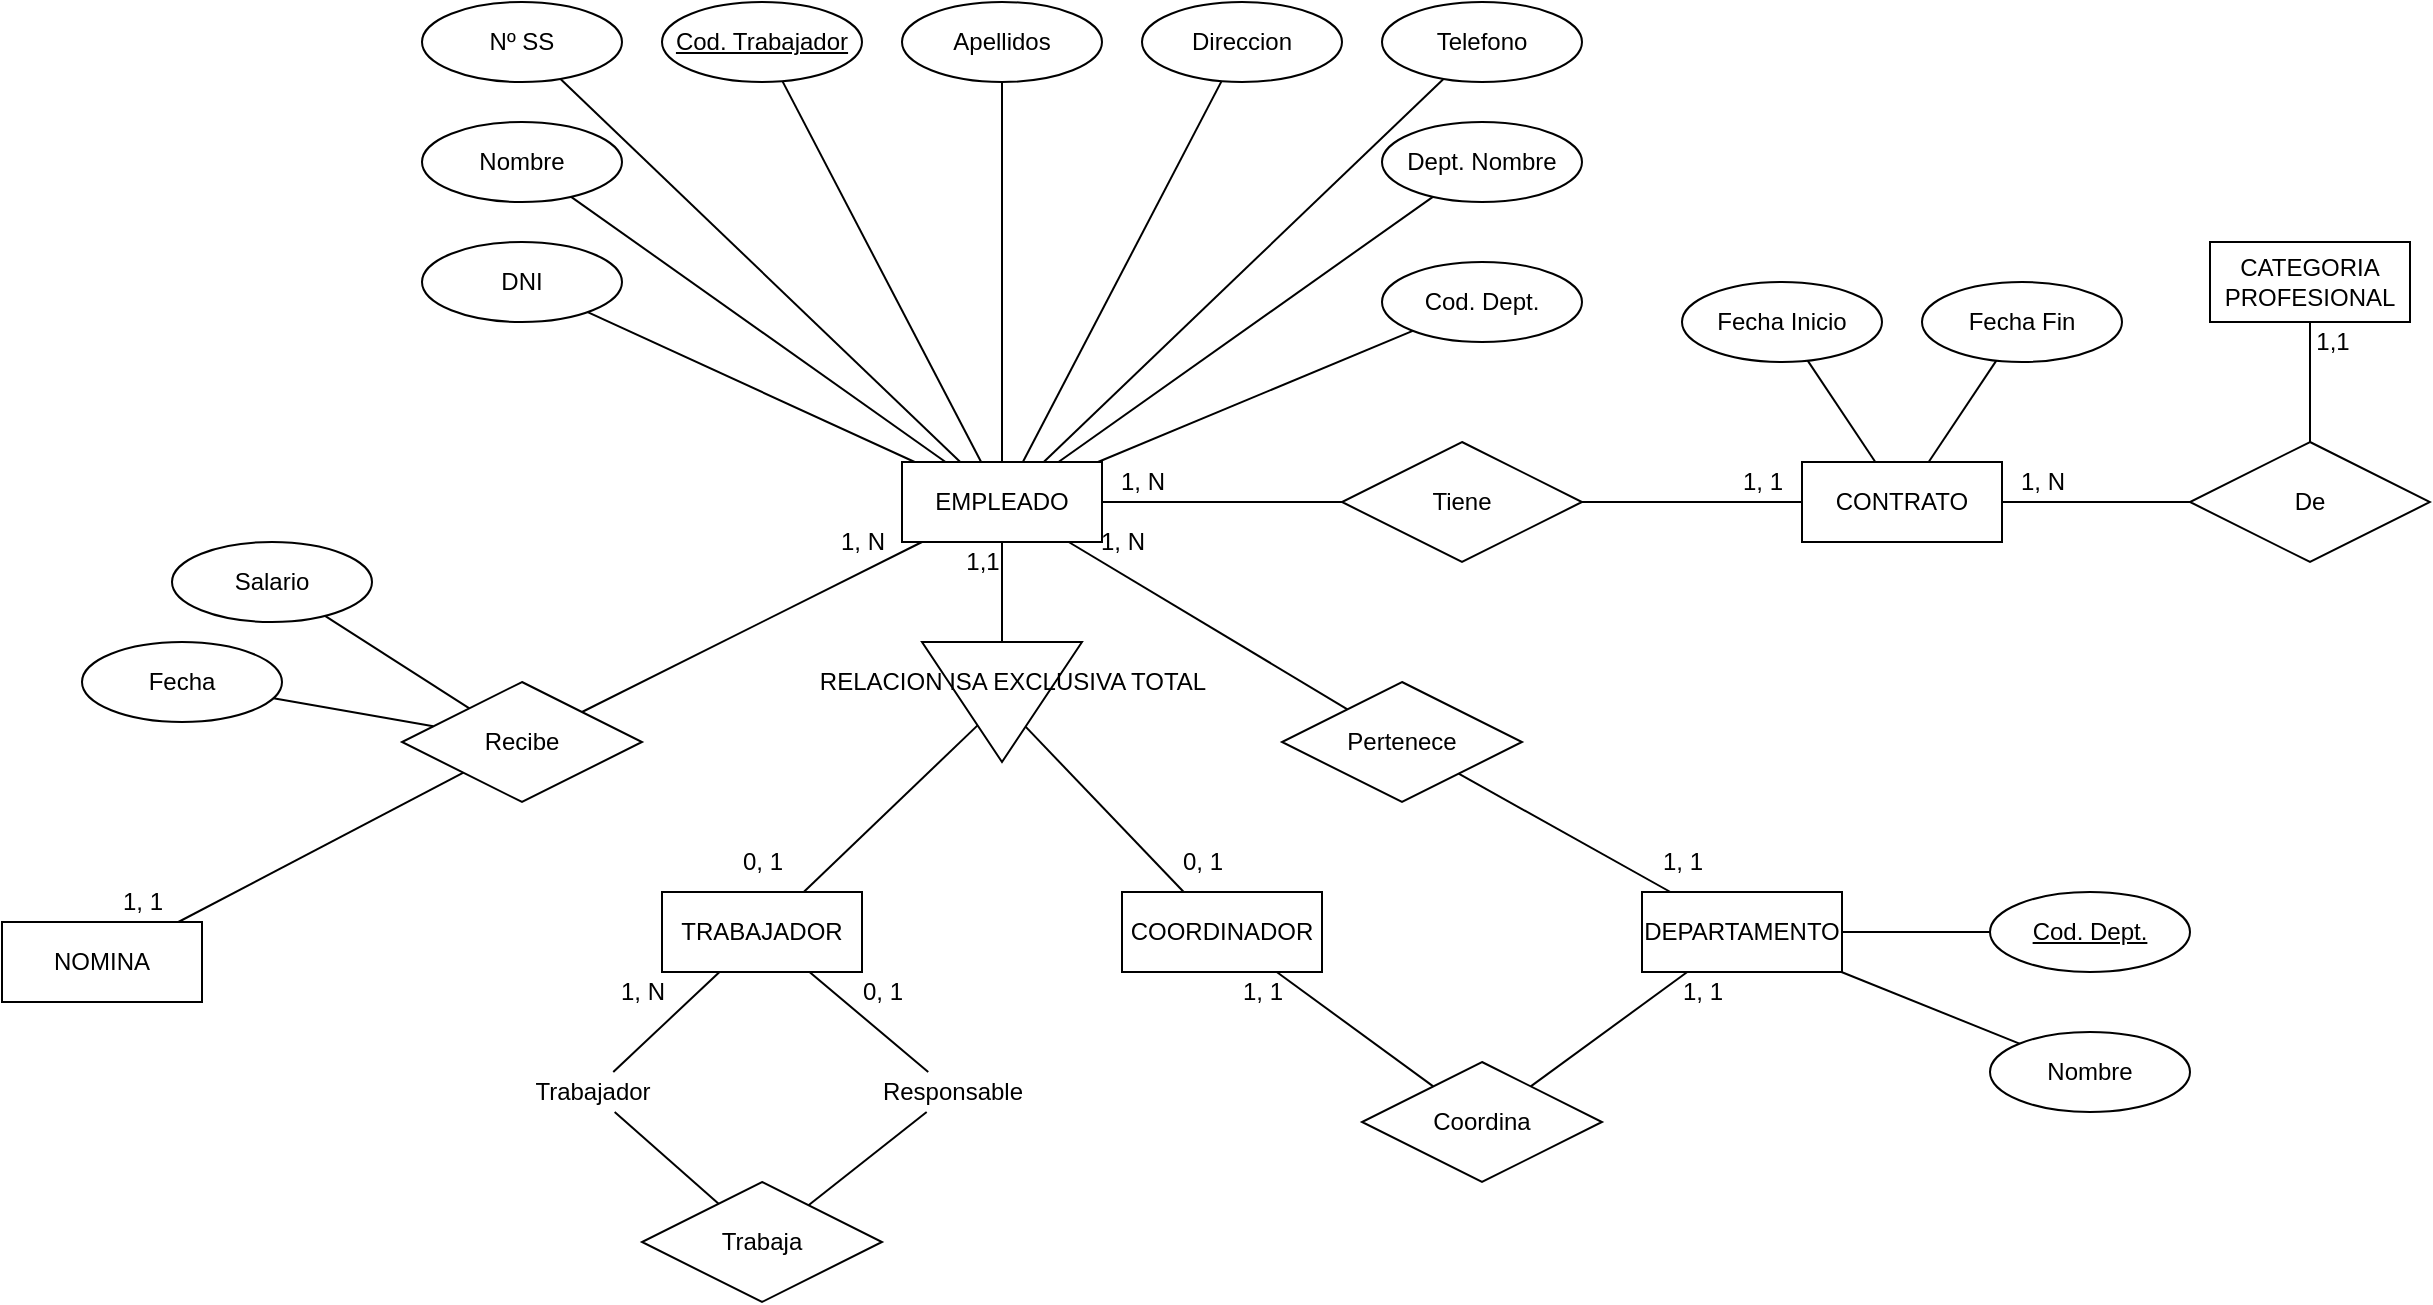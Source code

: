 <mxfile version="16.4.6" type="device"><diagram id="3Dzrzzbs6jfpS4__Z8rt" name="Page-1"><mxGraphModel dx="2249" dy="1935" grid="1" gridSize="10" guides="1" tooltips="1" connect="1" arrows="1" fold="1" page="1" pageScale="1" pageWidth="827" pageHeight="1169" math="0" shadow="0"><root><mxCell id="0"/><mxCell id="1" parent="0"/><mxCell id="g4pxa7GREwVJBrvVoGKe-35" value="EMPLEADO" style="whiteSpace=wrap;html=1;align=center;" vertex="1" parent="1"><mxGeometry x="-130" width="100" height="40" as="geometry"/></mxCell><mxCell id="g4pxa7GREwVJBrvVoGKe-36" value="Nombre" style="ellipse;whiteSpace=wrap;html=1;align=center;" vertex="1" parent="1"><mxGeometry x="-370" y="-170" width="100" height="40" as="geometry"/></mxCell><mxCell id="g4pxa7GREwVJBrvVoGKe-37" value="DNI" style="ellipse;whiteSpace=wrap;html=1;align=center;" vertex="1" parent="1"><mxGeometry x="-370" y="-110" width="100" height="40" as="geometry"/></mxCell><mxCell id="g4pxa7GREwVJBrvVoGKe-38" value="Nº SS" style="ellipse;whiteSpace=wrap;html=1;align=center;" vertex="1" parent="1"><mxGeometry x="-370" y="-230" width="100" height="40" as="geometry"/></mxCell><mxCell id="g4pxa7GREwVJBrvVoGKe-39" value="&lt;u&gt;Cod. Trabajador&lt;/u&gt;" style="ellipse;whiteSpace=wrap;html=1;align=center;" vertex="1" parent="1"><mxGeometry x="-250" y="-230" width="100" height="40" as="geometry"/></mxCell><mxCell id="g4pxa7GREwVJBrvVoGKe-40" value="Apellidos" style="ellipse;whiteSpace=wrap;html=1;align=center;" vertex="1" parent="1"><mxGeometry x="-130" y="-230" width="100" height="40" as="geometry"/></mxCell><mxCell id="g4pxa7GREwVJBrvVoGKe-41" value="Direccion" style="ellipse;whiteSpace=wrap;html=1;align=center;" vertex="1" parent="1"><mxGeometry x="-10" y="-230" width="100" height="40" as="geometry"/></mxCell><mxCell id="g4pxa7GREwVJBrvVoGKe-42" value="Telefono" style="ellipse;whiteSpace=wrap;html=1;align=center;" vertex="1" parent="1"><mxGeometry x="110" y="-230" width="100" height="40" as="geometry"/></mxCell><mxCell id="g4pxa7GREwVJBrvVoGKe-43" value="Cod. Dept." style="ellipse;whiteSpace=wrap;html=1;align=center;" vertex="1" parent="1"><mxGeometry x="110" y="-100" width="100" height="40" as="geometry"/></mxCell><mxCell id="g4pxa7GREwVJBrvVoGKe-44" value="Dept. Nombre" style="ellipse;whiteSpace=wrap;html=1;align=center;" vertex="1" parent="1"><mxGeometry x="110" y="-170" width="100" height="40" as="geometry"/></mxCell><mxCell id="g4pxa7GREwVJBrvVoGKe-46" value="" style="endArrow=none;html=1;rounded=0;" edge="1" parent="1" source="g4pxa7GREwVJBrvVoGKe-37" target="g4pxa7GREwVJBrvVoGKe-35"><mxGeometry relative="1" as="geometry"><mxPoint x="-300" y="190" as="sourcePoint"/><mxPoint x="-140" y="190" as="targetPoint"/></mxGeometry></mxCell><mxCell id="g4pxa7GREwVJBrvVoGKe-47" value="" style="endArrow=none;html=1;rounded=0;" edge="1" parent="1" source="g4pxa7GREwVJBrvVoGKe-36" target="g4pxa7GREwVJBrvVoGKe-35"><mxGeometry relative="1" as="geometry"><mxPoint x="-300" y="190" as="sourcePoint"/><mxPoint x="-140" y="190" as="targetPoint"/></mxGeometry></mxCell><mxCell id="g4pxa7GREwVJBrvVoGKe-48" value="" style="endArrow=none;html=1;rounded=0;" edge="1" parent="1" source="g4pxa7GREwVJBrvVoGKe-38" target="g4pxa7GREwVJBrvVoGKe-35"><mxGeometry relative="1" as="geometry"><mxPoint x="-284.645" y="74.142" as="sourcePoint"/><mxPoint x="-120" y="140" as="targetPoint"/></mxGeometry></mxCell><mxCell id="g4pxa7GREwVJBrvVoGKe-49" value="" style="endArrow=none;html=1;rounded=0;" edge="1" parent="1" source="g4pxa7GREwVJBrvVoGKe-39" target="g4pxa7GREwVJBrvVoGKe-35"><mxGeometry relative="1" as="geometry"><mxPoint x="-293.565" y="16.976" as="sourcePoint"/><mxPoint x="-101.25" y="140" as="targetPoint"/></mxGeometry></mxCell><mxCell id="g4pxa7GREwVJBrvVoGKe-50" value="" style="endArrow=none;html=1;rounded=0;" edge="1" parent="1" source="g4pxa7GREwVJBrvVoGKe-40" target="g4pxa7GREwVJBrvVoGKe-35"><mxGeometry relative="1" as="geometry"><mxPoint x="-184.638" y="19.033" as="sourcePoint"/><mxPoint x="-86.25" y="140" as="targetPoint"/></mxGeometry></mxCell><mxCell id="g4pxa7GREwVJBrvVoGKe-51" value="" style="endArrow=none;html=1;rounded=0;" edge="1" parent="1" source="g4pxa7GREwVJBrvVoGKe-41" target="g4pxa7GREwVJBrvVoGKe-35"><mxGeometry relative="1" as="geometry"><mxPoint x="-78.857" y="19.995" as="sourcePoint"/><mxPoint x="-71.25" y="140" as="targetPoint"/></mxGeometry></mxCell><mxCell id="g4pxa7GREwVJBrvVoGKe-52" value="" style="endArrow=none;html=1;rounded=0;" edge="1" parent="1" source="g4pxa7GREwVJBrvVoGKe-42" target="g4pxa7GREwVJBrvVoGKe-35"><mxGeometry relative="1" as="geometry"><mxPoint x="26.774" y="19.288" as="sourcePoint"/><mxPoint x="-56.25" y="140" as="targetPoint"/></mxGeometry></mxCell><mxCell id="g4pxa7GREwVJBrvVoGKe-53" value="" style="endArrow=none;html=1;rounded=0;" edge="1" parent="1" source="g4pxa7GREwVJBrvVoGKe-44" target="g4pxa7GREwVJBrvVoGKe-35"><mxGeometry relative="1" as="geometry"><mxPoint x="135.1" y="17.343" as="sourcePoint"/><mxPoint x="-41.25" y="140" as="targetPoint"/></mxGeometry></mxCell><mxCell id="g4pxa7GREwVJBrvVoGKe-54" value="" style="endArrow=none;html=1;rounded=0;" edge="1" parent="1" source="g4pxa7GREwVJBrvVoGKe-43" target="g4pxa7GREwVJBrvVoGKe-35"><mxGeometry relative="1" as="geometry"><mxPoint x="126.147" y="74.719" as="sourcePoint"/><mxPoint x="-24" y="140" as="targetPoint"/></mxGeometry></mxCell><mxCell id="g4pxa7GREwVJBrvVoGKe-56" value="Trabaja" style="shape=rhombus;perimeter=rhombusPerimeter;whiteSpace=wrap;html=1;align=center;" vertex="1" parent="1"><mxGeometry x="-260" y="360" width="120" height="60" as="geometry"/></mxCell><mxCell id="g4pxa7GREwVJBrvVoGKe-60" value="Trabajador" style="text;html=1;align=center;verticalAlign=middle;resizable=0;points=[];autosize=1;strokeColor=none;fillColor=none;" vertex="1" parent="1"><mxGeometry x="-320" y="305" width="70" height="20" as="geometry"/></mxCell><mxCell id="g4pxa7GREwVJBrvVoGKe-61" value="Responsable" style="text;html=1;align=center;verticalAlign=middle;resizable=0;points=[];autosize=1;strokeColor=none;fillColor=none;" vertex="1" parent="1"><mxGeometry x="-150" y="305" width="90" height="20" as="geometry"/></mxCell><mxCell id="g4pxa7GREwVJBrvVoGKe-62" value="DEPARTAMENTO" style="whiteSpace=wrap;html=1;align=center;" vertex="1" parent="1"><mxGeometry x="240" y="215" width="100" height="40" as="geometry"/></mxCell><mxCell id="g4pxa7GREwVJBrvVoGKe-63" value="&lt;u&gt;Cod. Dept.&lt;/u&gt;" style="ellipse;whiteSpace=wrap;html=1;align=center;" vertex="1" parent="1"><mxGeometry x="414" y="215" width="100" height="40" as="geometry"/></mxCell><mxCell id="g4pxa7GREwVJBrvVoGKe-64" value="Nombre" style="ellipse;whiteSpace=wrap;html=1;align=center;" vertex="1" parent="1"><mxGeometry x="414" y="285" width="100" height="40" as="geometry"/></mxCell><mxCell id="g4pxa7GREwVJBrvVoGKe-65" value="" style="endArrow=none;html=1;rounded=0;" edge="1" parent="1" source="g4pxa7GREwVJBrvVoGKe-62" target="g4pxa7GREwVJBrvVoGKe-64"><mxGeometry relative="1" as="geometry"><mxPoint x="180" y="365" as="sourcePoint"/><mxPoint x="340" y="365" as="targetPoint"/></mxGeometry></mxCell><mxCell id="g4pxa7GREwVJBrvVoGKe-66" value="" style="endArrow=none;html=1;rounded=0;" edge="1" parent="1" source="g4pxa7GREwVJBrvVoGKe-62" target="g4pxa7GREwVJBrvVoGKe-63"><mxGeometry relative="1" as="geometry"><mxPoint x="390" y="289.925" as="sourcePoint"/><mxPoint x="433.928" y="303.038" as="targetPoint"/></mxGeometry></mxCell><mxCell id="g4pxa7GREwVJBrvVoGKe-67" value="COORDINADOR" style="whiteSpace=wrap;html=1;align=center;" vertex="1" parent="1"><mxGeometry x="-20" y="215" width="100" height="40" as="geometry"/></mxCell><mxCell id="g4pxa7GREwVJBrvVoGKe-69" value="CATEGORIA PROFESIONAL" style="whiteSpace=wrap;html=1;align=center;" vertex="1" parent="1"><mxGeometry x="524" y="-110" width="100" height="40" as="geometry"/></mxCell><mxCell id="g4pxa7GREwVJBrvVoGKe-70" value="NOMINA" style="whiteSpace=wrap;html=1;align=center;" vertex="1" parent="1"><mxGeometry x="-580" y="230" width="100" height="40" as="geometry"/></mxCell><mxCell id="g4pxa7GREwVJBrvVoGKe-71" value="Pertenece" style="shape=rhombus;perimeter=rhombusPerimeter;whiteSpace=wrap;html=1;align=center;" vertex="1" parent="1"><mxGeometry x="60" y="110" width="120" height="60" as="geometry"/></mxCell><mxCell id="g4pxa7GREwVJBrvVoGKe-72" value="" style="endArrow=none;html=1;rounded=0;" edge="1" parent="1" source="g4pxa7GREwVJBrvVoGKe-35" target="g4pxa7GREwVJBrvVoGKe-71"><mxGeometry relative="1" as="geometry"><mxPoint x="70" y="270" as="sourcePoint"/><mxPoint x="230" y="270" as="targetPoint"/></mxGeometry></mxCell><mxCell id="g4pxa7GREwVJBrvVoGKe-73" value="" style="endArrow=none;html=1;rounded=0;" edge="1" parent="1" source="g4pxa7GREwVJBrvVoGKe-62" target="g4pxa7GREwVJBrvVoGKe-71"><mxGeometry relative="1" as="geometry"><mxPoint x="-20" y="138.182" as="sourcePoint"/><mxPoint x="115.263" y="187.368" as="targetPoint"/></mxGeometry></mxCell><mxCell id="g4pxa7GREwVJBrvVoGKe-74" value="Coordina" style="shape=rhombus;perimeter=rhombusPerimeter;whiteSpace=wrap;html=1;align=center;" vertex="1" parent="1"><mxGeometry x="100" y="300" width="120" height="60" as="geometry"/></mxCell><mxCell id="g4pxa7GREwVJBrvVoGKe-75" value="" style="endArrow=none;html=1;rounded=0;" edge="1" parent="1" source="g4pxa7GREwVJBrvVoGKe-74" target="g4pxa7GREwVJBrvVoGKe-67"><mxGeometry relative="1" as="geometry"><mxPoint x="244.286" y="260" as="sourcePoint"/><mxPoint x="162" y="224" as="targetPoint"/></mxGeometry></mxCell><mxCell id="g4pxa7GREwVJBrvVoGKe-76" value="" style="endArrow=none;html=1;rounded=0;" edge="1" parent="1" source="g4pxa7GREwVJBrvVoGKe-74" target="g4pxa7GREwVJBrvVoGKe-62"><mxGeometry relative="1" as="geometry"><mxPoint x="94.706" y="402.353" as="sourcePoint"/><mxPoint x="-20" y="442.5" as="targetPoint"/></mxGeometry></mxCell><mxCell id="g4pxa7GREwVJBrvVoGKe-77" value="De" style="shape=rhombus;perimeter=rhombusPerimeter;whiteSpace=wrap;html=1;align=center;" vertex="1" parent="1"><mxGeometry x="514" y="-10" width="120" height="60" as="geometry"/></mxCell><mxCell id="g4pxa7GREwVJBrvVoGKe-78" value="" style="endArrow=none;html=1;rounded=0;" edge="1" parent="1" source="g4pxa7GREwVJBrvVoGKe-107" target="g4pxa7GREwVJBrvVoGKe-77"><mxGeometry relative="1" as="geometry"><mxPoint x="-25.556" y="140" as="sourcePoint"/><mxPoint x="98.421" y="195.789" as="targetPoint"/></mxGeometry></mxCell><mxCell id="g4pxa7GREwVJBrvVoGKe-79" value="" style="endArrow=none;html=1;rounded=0;" edge="1" parent="1" source="g4pxa7GREwVJBrvVoGKe-77" target="g4pxa7GREwVJBrvVoGKe-69"><mxGeometry relative="1" as="geometry"><mxPoint x="-120" y="138.75" as="sourcePoint"/><mxPoint x="553" y="-150" as="targetPoint"/></mxGeometry></mxCell><mxCell id="g4pxa7GREwVJBrvVoGKe-81" value="Recibe" style="shape=rhombus;perimeter=rhombusPerimeter;whiteSpace=wrap;html=1;align=center;" vertex="1" parent="1"><mxGeometry x="-380" y="110" width="120" height="60" as="geometry"/></mxCell><mxCell id="g4pxa7GREwVJBrvVoGKe-82" value="" style="endArrow=none;html=1;rounded=0;" edge="1" parent="1" source="g4pxa7GREwVJBrvVoGKe-81" target="g4pxa7GREwVJBrvVoGKe-70"><mxGeometry relative="1" as="geometry"><mxPoint x="-335.385" y="162.308" as="sourcePoint"/><mxPoint x="-470" y="167.917" as="targetPoint"/></mxGeometry></mxCell><mxCell id="g4pxa7GREwVJBrvVoGKe-83" value="" style="endArrow=none;html=1;rounded=0;" edge="1" parent="1" source="g4pxa7GREwVJBrvVoGKe-35" target="g4pxa7GREwVJBrvVoGKe-81"><mxGeometry relative="1" as="geometry"><mxPoint x="-339.231" y="280.385" as="sourcePoint"/><mxPoint x="-420" y="301.765" as="targetPoint"/></mxGeometry></mxCell><mxCell id="g4pxa7GREwVJBrvVoGKe-85" value="" style="endArrow=none;html=1;rounded=0;" edge="1" parent="1" source="g4pxa7GREwVJBrvVoGKe-95" target="g4pxa7GREwVJBrvVoGKe-60"><mxGeometry relative="1" as="geometry"><mxPoint x="-170" y="90" as="sourcePoint"/><mxPoint x="-10" y="90" as="targetPoint"/></mxGeometry></mxCell><mxCell id="g4pxa7GREwVJBrvVoGKe-86" value="" style="endArrow=none;html=1;rounded=0;" edge="1" parent="1" source="g4pxa7GREwVJBrvVoGKe-56" target="g4pxa7GREwVJBrvVoGKe-60"><mxGeometry relative="1" as="geometry"><mxPoint x="-28.333" y="10" as="sourcePoint"/><mxPoint x="34.167" y="-20" as="targetPoint"/></mxGeometry></mxCell><mxCell id="g4pxa7GREwVJBrvVoGKe-87" value="" style="endArrow=none;html=1;rounded=0;" edge="1" parent="1" source="g4pxa7GREwVJBrvVoGKe-95" target="g4pxa7GREwVJBrvVoGKe-61"><mxGeometry relative="1" as="geometry"><mxPoint x="-28.333" y="10" as="sourcePoint"/><mxPoint x="34.167" y="-20" as="targetPoint"/></mxGeometry></mxCell><mxCell id="g4pxa7GREwVJBrvVoGKe-88" value="" style="endArrow=none;html=1;rounded=0;" edge="1" parent="1" source="g4pxa7GREwVJBrvVoGKe-56" target="g4pxa7GREwVJBrvVoGKe-61"><mxGeometry relative="1" as="geometry"><mxPoint x="-20" y="42" as="sourcePoint"/><mxPoint x="13.333" y="50" as="targetPoint"/></mxGeometry></mxCell><mxCell id="g4pxa7GREwVJBrvVoGKe-89" value="" style="triangle;whiteSpace=wrap;html=1;direction=south;" vertex="1" parent="1"><mxGeometry x="-120" y="90" width="80" height="60" as="geometry"/></mxCell><mxCell id="g4pxa7GREwVJBrvVoGKe-91" value="" style="endArrow=none;html=1;rounded=0;" edge="1" parent="1" source="g4pxa7GREwVJBrvVoGKe-35" target="g4pxa7GREwVJBrvVoGKe-89"><mxGeometry relative="1" as="geometry"><mxPoint x="-102.308" y="50" as="sourcePoint"/><mxPoint x="-253.191" y="143.404" as="targetPoint"/></mxGeometry></mxCell><mxCell id="g4pxa7GREwVJBrvVoGKe-93" value="" style="endArrow=none;html=1;rounded=0;" edge="1" parent="1" source="g4pxa7GREwVJBrvVoGKe-89" target="g4pxa7GREwVJBrvVoGKe-67"><mxGeometry relative="1" as="geometry"><mxPoint x="-190" y="220" as="sourcePoint"/><mxPoint x="40" y="210" as="targetPoint"/></mxGeometry></mxCell><mxCell id="g4pxa7GREwVJBrvVoGKe-94" value="" style="endArrow=none;html=1;rounded=0;" edge="1" parent="1" source="g4pxa7GREwVJBrvVoGKe-89" target="g4pxa7GREwVJBrvVoGKe-95"><mxGeometry relative="1" as="geometry"><mxPoint x="-56.667" y="140" as="sourcePoint"/><mxPoint x="-200" y="220" as="targetPoint"/></mxGeometry></mxCell><mxCell id="g4pxa7GREwVJBrvVoGKe-95" value="TRABAJADOR" style="whiteSpace=wrap;html=1;align=center;" vertex="1" parent="1"><mxGeometry x="-250" y="215" width="100" height="40" as="geometry"/></mxCell><mxCell id="g4pxa7GREwVJBrvVoGKe-96" value="1, N" style="text;html=1;align=center;verticalAlign=middle;resizable=0;points=[];autosize=1;strokeColor=none;fillColor=none;" vertex="1" parent="1"><mxGeometry x="-280" y="255" width="40" height="20" as="geometry"/></mxCell><mxCell id="g4pxa7GREwVJBrvVoGKe-97" value="0, 1" style="text;html=1;align=center;verticalAlign=middle;resizable=0;points=[];autosize=1;strokeColor=none;fillColor=none;" vertex="1" parent="1"><mxGeometry x="-160" y="255" width="40" height="20" as="geometry"/></mxCell><mxCell id="g4pxa7GREwVJBrvVoGKe-98" value="1,1" style="text;html=1;align=center;verticalAlign=middle;resizable=0;points=[];autosize=1;strokeColor=none;fillColor=none;" vertex="1" parent="1"><mxGeometry x="570" y="-70" width="30" height="20" as="geometry"/></mxCell><mxCell id="g4pxa7GREwVJBrvVoGKe-99" value="1, N" style="text;html=1;align=center;verticalAlign=middle;resizable=0;points=[];autosize=1;strokeColor=none;fillColor=none;" vertex="1" parent="1"><mxGeometry x="420" width="40" height="20" as="geometry"/></mxCell><mxCell id="g4pxa7GREwVJBrvVoGKe-100" value="1, 1" style="text;html=1;align=center;verticalAlign=middle;resizable=0;points=[];autosize=1;strokeColor=none;fillColor=none;" vertex="1" parent="1"><mxGeometry x="-530" y="210" width="40" height="20" as="geometry"/></mxCell><mxCell id="g4pxa7GREwVJBrvVoGKe-101" value="Fecha" style="ellipse;whiteSpace=wrap;html=1;align=center;" vertex="1" parent="1"><mxGeometry x="-540" y="90" width="100" height="40" as="geometry"/></mxCell><mxCell id="g4pxa7GREwVJBrvVoGKe-102" value="Salario" style="ellipse;whiteSpace=wrap;html=1;align=center;" vertex="1" parent="1"><mxGeometry x="-495" y="40" width="100" height="40" as="geometry"/></mxCell><mxCell id="g4pxa7GREwVJBrvVoGKe-104" value="" style="endArrow=none;html=1;rounded=0;" edge="1" parent="1" source="g4pxa7GREwVJBrvVoGKe-81" target="g4pxa7GREwVJBrvVoGKe-101"><mxGeometry relative="1" as="geometry"><mxPoint x="-349.302" y="155.349" as="sourcePoint"/><mxPoint x="-491.818" y="230" as="targetPoint"/></mxGeometry></mxCell><mxCell id="g4pxa7GREwVJBrvVoGKe-105" value="" style="endArrow=none;html=1;rounded=0;" edge="1" parent="1" source="g4pxa7GREwVJBrvVoGKe-81" target="g4pxa7GREwVJBrvVoGKe-102"><mxGeometry relative="1" as="geometry"><mxPoint x="-354.348" y="142.174" as="sourcePoint"/><mxPoint x="-434.254" y="128.073" as="targetPoint"/></mxGeometry></mxCell><mxCell id="g4pxa7GREwVJBrvVoGKe-106" value="Tiene" style="shape=rhombus;perimeter=rhombusPerimeter;whiteSpace=wrap;html=1;align=center;" vertex="1" parent="1"><mxGeometry x="90" y="-10" width="120" height="60" as="geometry"/></mxCell><mxCell id="g4pxa7GREwVJBrvVoGKe-107" value="CONTRATO" style="whiteSpace=wrap;html=1;align=center;" vertex="1" parent="1"><mxGeometry x="320" width="100" height="40" as="geometry"/></mxCell><mxCell id="g4pxa7GREwVJBrvVoGKe-108" value="" style="endArrow=none;html=1;rounded=0;" edge="1" parent="1" source="g4pxa7GREwVJBrvVoGKe-35" target="g4pxa7GREwVJBrvVoGKe-106"><mxGeometry relative="1" as="geometry"><mxPoint x="-30" y="50" as="sourcePoint"/><mxPoint x="100" y="115" as="targetPoint"/></mxGeometry></mxCell><mxCell id="g4pxa7GREwVJBrvVoGKe-109" value="" style="endArrow=none;html=1;rounded=0;" edge="1" parent="1" source="g4pxa7GREwVJBrvVoGKe-106" target="g4pxa7GREwVJBrvVoGKe-107"><mxGeometry relative="1" as="geometry"><mxPoint x="-20" y="30" as="sourcePoint"/><mxPoint x="100" y="30" as="targetPoint"/></mxGeometry></mxCell><mxCell id="g4pxa7GREwVJBrvVoGKe-110" value="1, 1" style="text;html=1;align=center;verticalAlign=middle;resizable=0;points=[];autosize=1;strokeColor=none;fillColor=none;" vertex="1" parent="1"><mxGeometry x="280" width="40" height="20" as="geometry"/></mxCell><mxCell id="g4pxa7GREwVJBrvVoGKe-111" value="1, N" style="text;html=1;align=center;verticalAlign=middle;resizable=0;points=[];autosize=1;strokeColor=none;fillColor=none;" vertex="1" parent="1"><mxGeometry x="-30" width="40" height="20" as="geometry"/></mxCell><mxCell id="g4pxa7GREwVJBrvVoGKe-112" value="Fecha Inicio" style="ellipse;whiteSpace=wrap;html=1;align=center;" vertex="1" parent="1"><mxGeometry x="260" y="-90" width="100" height="40" as="geometry"/></mxCell><mxCell id="g4pxa7GREwVJBrvVoGKe-113" value="Fecha Fin" style="ellipse;whiteSpace=wrap;html=1;align=center;" vertex="1" parent="1"><mxGeometry x="380" y="-90" width="100" height="40" as="geometry"/></mxCell><mxCell id="g4pxa7GREwVJBrvVoGKe-114" value="" style="endArrow=none;html=1;rounded=0;" edge="1" parent="1" source="g4pxa7GREwVJBrvVoGKe-112" target="g4pxa7GREwVJBrvVoGKe-107"><mxGeometry relative="1" as="geometry"><mxPoint x="135.373" y="-55.572" as="sourcePoint"/><mxPoint x="-22" y="10" as="targetPoint"/></mxGeometry></mxCell><mxCell id="g4pxa7GREwVJBrvVoGKe-115" value="" style="endArrow=none;html=1;rounded=0;" edge="1" parent="1" source="g4pxa7GREwVJBrvVoGKe-113" target="g4pxa7GREwVJBrvVoGKe-107"><mxGeometry relative="1" as="geometry"><mxPoint x="332.711" y="-40.657" as="sourcePoint"/><mxPoint x="366.667" y="10" as="targetPoint"/></mxGeometry></mxCell><mxCell id="g4pxa7GREwVJBrvVoGKe-116" value="1, N" style="text;html=1;align=center;verticalAlign=middle;resizable=0;points=[];autosize=1;strokeColor=none;fillColor=none;" vertex="1" parent="1"><mxGeometry x="-170" y="30" width="40" height="20" as="geometry"/></mxCell><mxCell id="g4pxa7GREwVJBrvVoGKe-117" value="1, 1" style="text;html=1;align=center;verticalAlign=middle;resizable=0;points=[];autosize=1;strokeColor=none;fillColor=none;" vertex="1" parent="1"><mxGeometry x="250" y="255" width="40" height="20" as="geometry"/></mxCell><mxCell id="g4pxa7GREwVJBrvVoGKe-118" value="1, 1" style="text;html=1;align=center;verticalAlign=middle;resizable=0;points=[];autosize=1;strokeColor=none;fillColor=none;" vertex="1" parent="1"><mxGeometry x="30" y="255" width="40" height="20" as="geometry"/></mxCell><mxCell id="g4pxa7GREwVJBrvVoGKe-119" value="RELACION ISA EXCLUSIVA TOTAL" style="text;html=1;align=center;verticalAlign=middle;resizable=0;points=[];autosize=1;strokeColor=none;fillColor=none;" vertex="1" parent="1"><mxGeometry x="-180" y="100" width="210" height="20" as="geometry"/></mxCell><mxCell id="g4pxa7GREwVJBrvVoGKe-120" value="1,1" style="text;html=1;align=center;verticalAlign=middle;resizable=0;points=[];autosize=1;strokeColor=none;fillColor=none;" vertex="1" parent="1"><mxGeometry x="-105" y="40" width="30" height="20" as="geometry"/></mxCell><mxCell id="g4pxa7GREwVJBrvVoGKe-121" value="0, 1" style="text;html=1;align=center;verticalAlign=middle;resizable=0;points=[];autosize=1;strokeColor=none;fillColor=none;" vertex="1" parent="1"><mxGeometry x="-220" y="190" width="40" height="20" as="geometry"/></mxCell><mxCell id="g4pxa7GREwVJBrvVoGKe-122" value="0, 1" style="text;html=1;align=center;verticalAlign=middle;resizable=0;points=[];autosize=1;strokeColor=none;fillColor=none;" vertex="1" parent="1"><mxGeometry y="190" width="40" height="20" as="geometry"/></mxCell><mxCell id="g4pxa7GREwVJBrvVoGKe-123" value="1, 1" style="text;html=1;align=center;verticalAlign=middle;resizable=0;points=[];autosize=1;strokeColor=none;fillColor=none;" vertex="1" parent="1"><mxGeometry x="240" y="190" width="40" height="20" as="geometry"/></mxCell><mxCell id="g4pxa7GREwVJBrvVoGKe-124" value="1, N" style="text;html=1;align=center;verticalAlign=middle;resizable=0;points=[];autosize=1;strokeColor=none;fillColor=none;" vertex="1" parent="1"><mxGeometry x="-40" y="30" width="40" height="20" as="geometry"/></mxCell></root></mxGraphModel></diagram></mxfile>